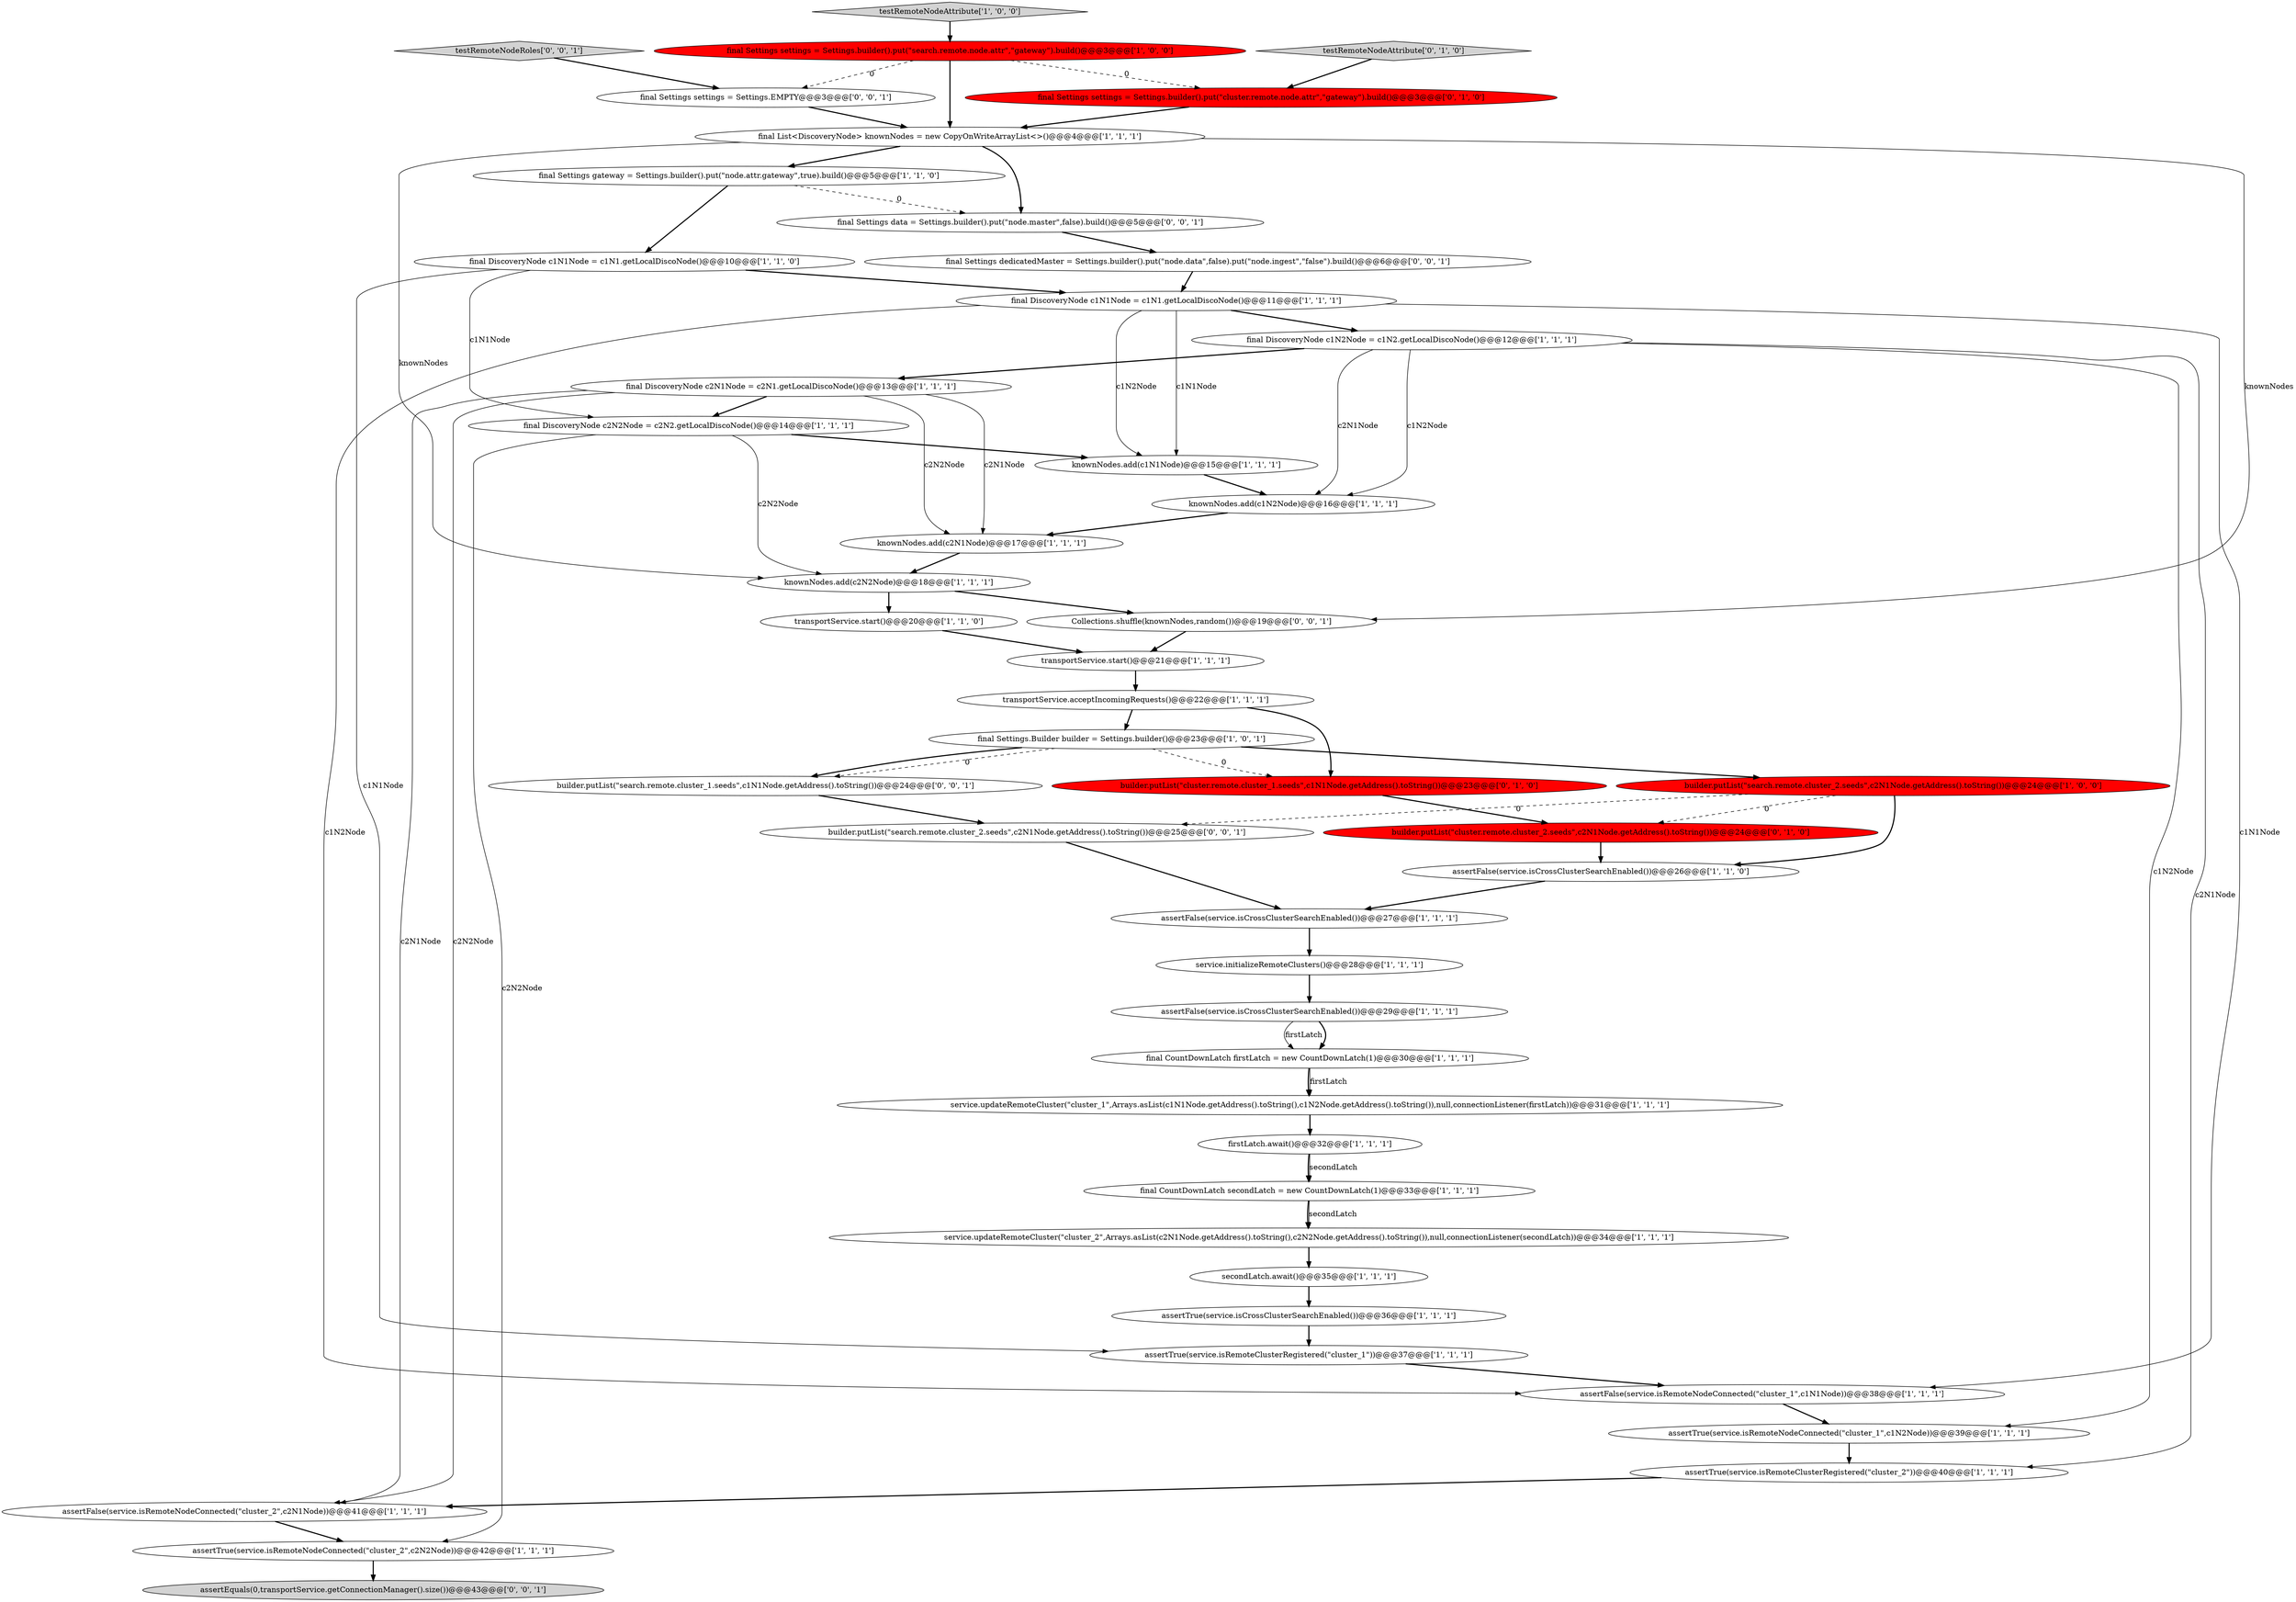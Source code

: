 digraph {
18 [style = filled, label = "assertFalse(service.isRemoteNodeConnected(\"cluster_2\",c2N1Node))@@@41@@@['1', '1', '1']", fillcolor = white, shape = ellipse image = "AAA0AAABBB1BBB"];
3 [style = filled, label = "final CountDownLatch firstLatch = new CountDownLatch(1)@@@30@@@['1', '1', '1']", fillcolor = white, shape = ellipse image = "AAA0AAABBB1BBB"];
0 [style = filled, label = "firstLatch.await()@@@32@@@['1', '1', '1']", fillcolor = white, shape = ellipse image = "AAA0AAABBB1BBB"];
37 [style = filled, label = "builder.putList(\"cluster.remote.cluster_2.seeds\",c2N1Node.getAddress().toString())@@@24@@@['0', '1', '0']", fillcolor = red, shape = ellipse image = "AAA1AAABBB2BBB"];
42 [style = filled, label = "builder.putList(\"search.remote.cluster_2.seeds\",c2N1Node.getAddress().toString())@@@25@@@['0', '0', '1']", fillcolor = white, shape = ellipse image = "AAA0AAABBB3BBB"];
23 [style = filled, label = "knownNodes.add(c2N2Node)@@@18@@@['1', '1', '1']", fillcolor = white, shape = ellipse image = "AAA0AAABBB1BBB"];
2 [style = filled, label = "knownNodes.add(c2N1Node)@@@17@@@['1', '1', '1']", fillcolor = white, shape = ellipse image = "AAA0AAABBB1BBB"];
25 [style = filled, label = "transportService.start()@@@20@@@['1', '1', '0']", fillcolor = white, shape = ellipse image = "AAA0AAABBB1BBB"];
43 [style = filled, label = "assertEquals(0,transportService.getConnectionManager().size())@@@43@@@['0', '0', '1']", fillcolor = lightgray, shape = ellipse image = "AAA0AAABBB3BBB"];
29 [style = filled, label = "service.updateRemoteCluster(\"cluster_2\",Arrays.asList(c2N1Node.getAddress().toString(),c2N2Node.getAddress().toString()),null,connectionListener(secondLatch))@@@34@@@['1', '1', '1']", fillcolor = white, shape = ellipse image = "AAA0AAABBB1BBB"];
33 [style = filled, label = "assertTrue(service.isRemoteClusterRegistered(\"cluster_2\"))@@@40@@@['1', '1', '1']", fillcolor = white, shape = ellipse image = "AAA0AAABBB1BBB"];
24 [style = filled, label = "final List<DiscoveryNode> knownNodes = new CopyOnWriteArrayList<>()@@@4@@@['1', '1', '1']", fillcolor = white, shape = ellipse image = "AAA0AAABBB1BBB"];
10 [style = filled, label = "final DiscoveryNode c1N2Node = c1N2.getLocalDiscoNode()@@@12@@@['1', '1', '1']", fillcolor = white, shape = ellipse image = "AAA0AAABBB1BBB"];
27 [style = filled, label = "service.updateRemoteCluster(\"cluster_1\",Arrays.asList(c1N1Node.getAddress().toString(),c1N2Node.getAddress().toString()),null,connectionListener(firstLatch))@@@31@@@['1', '1', '1']", fillcolor = white, shape = ellipse image = "AAA0AAABBB1BBB"];
31 [style = filled, label = "builder.putList(\"search.remote.cluster_2.seeds\",c2N1Node.getAddress().toString())@@@24@@@['1', '0', '0']", fillcolor = red, shape = ellipse image = "AAA1AAABBB1BBB"];
39 [style = filled, label = "final Settings settings = Settings.EMPTY@@@3@@@['0', '0', '1']", fillcolor = white, shape = ellipse image = "AAA0AAABBB3BBB"];
5 [style = filled, label = "final DiscoveryNode c2N1Node = c2N1.getLocalDiscoNode()@@@13@@@['1', '1', '1']", fillcolor = white, shape = ellipse image = "AAA0AAABBB1BBB"];
45 [style = filled, label = "final Settings dedicatedMaster = Settings.builder().put(\"node.data\",false).put(\"node.ingest\",\"false\").build()@@@6@@@['0', '0', '1']", fillcolor = white, shape = ellipse image = "AAA0AAABBB3BBB"];
6 [style = filled, label = "service.initializeRemoteClusters()@@@28@@@['1', '1', '1']", fillcolor = white, shape = ellipse image = "AAA0AAABBB1BBB"];
41 [style = filled, label = "builder.putList(\"search.remote.cluster_1.seeds\",c1N1Node.getAddress().toString())@@@24@@@['0', '0', '1']", fillcolor = white, shape = ellipse image = "AAA0AAABBB3BBB"];
16 [style = filled, label = "assertTrue(service.isCrossClusterSearchEnabled())@@@36@@@['1', '1', '1']", fillcolor = white, shape = ellipse image = "AAA0AAABBB1BBB"];
35 [style = filled, label = "testRemoteNodeAttribute['0', '1', '0']", fillcolor = lightgray, shape = diamond image = "AAA0AAABBB2BBB"];
46 [style = filled, label = "testRemoteNodeRoles['0', '0', '1']", fillcolor = lightgray, shape = diamond image = "AAA0AAABBB3BBB"];
21 [style = filled, label = "transportService.start()@@@21@@@['1', '1', '1']", fillcolor = white, shape = ellipse image = "AAA0AAABBB1BBB"];
30 [style = filled, label = "testRemoteNodeAttribute['1', '0', '0']", fillcolor = lightgray, shape = diamond image = "AAA0AAABBB1BBB"];
38 [style = filled, label = "builder.putList(\"cluster.remote.cluster_1.seeds\",c1N1Node.getAddress().toString())@@@23@@@['0', '1', '0']", fillcolor = red, shape = ellipse image = "AAA1AAABBB2BBB"];
22 [style = filled, label = "final DiscoveryNode c1N1Node = c1N1.getLocalDiscoNode()@@@11@@@['1', '1', '1']", fillcolor = white, shape = ellipse image = "AAA0AAABBB1BBB"];
20 [style = filled, label = "assertTrue(service.isRemoteClusterRegistered(\"cluster_1\"))@@@37@@@['1', '1', '1']", fillcolor = white, shape = ellipse image = "AAA0AAABBB1BBB"];
13 [style = filled, label = "knownNodes.add(c1N2Node)@@@16@@@['1', '1', '1']", fillcolor = white, shape = ellipse image = "AAA0AAABBB1BBB"];
28 [style = filled, label = "secondLatch.await()@@@35@@@['1', '1', '1']", fillcolor = white, shape = ellipse image = "AAA0AAABBB1BBB"];
7 [style = filled, label = "transportService.acceptIncomingRequests()@@@22@@@['1', '1', '1']", fillcolor = white, shape = ellipse image = "AAA0AAABBB1BBB"];
4 [style = filled, label = "assertTrue(service.isRemoteNodeConnected(\"cluster_1\",c1N2Node))@@@39@@@['1', '1', '1']", fillcolor = white, shape = ellipse image = "AAA0AAABBB1BBB"];
36 [style = filled, label = "final Settings settings = Settings.builder().put(\"cluster.remote.node.attr\",\"gateway\").build()@@@3@@@['0', '1', '0']", fillcolor = red, shape = ellipse image = "AAA1AAABBB2BBB"];
44 [style = filled, label = "final Settings data = Settings.builder().put(\"node.master\",false).build()@@@5@@@['0', '0', '1']", fillcolor = white, shape = ellipse image = "AAA0AAABBB3BBB"];
17 [style = filled, label = "final DiscoveryNode c2N2Node = c2N2.getLocalDiscoNode()@@@14@@@['1', '1', '1']", fillcolor = white, shape = ellipse image = "AAA0AAABBB1BBB"];
15 [style = filled, label = "assertFalse(service.isCrossClusterSearchEnabled())@@@27@@@['1', '1', '1']", fillcolor = white, shape = ellipse image = "AAA0AAABBB1BBB"];
12 [style = filled, label = "assertFalse(service.isCrossClusterSearchEnabled())@@@26@@@['1', '1', '0']", fillcolor = white, shape = ellipse image = "AAA0AAABBB1BBB"];
9 [style = filled, label = "final DiscoveryNode c1N1Node = c1N1.getLocalDiscoNode()@@@10@@@['1', '1', '0']", fillcolor = white, shape = ellipse image = "AAA0AAABBB1BBB"];
11 [style = filled, label = "knownNodes.add(c1N1Node)@@@15@@@['1', '1', '1']", fillcolor = white, shape = ellipse image = "AAA0AAABBB1BBB"];
32 [style = filled, label = "assertFalse(service.isRemoteNodeConnected(\"cluster_1\",c1N1Node))@@@38@@@['1', '1', '1']", fillcolor = white, shape = ellipse image = "AAA0AAABBB1BBB"];
40 [style = filled, label = "Collections.shuffle(knownNodes,random())@@@19@@@['0', '0', '1']", fillcolor = white, shape = ellipse image = "AAA0AAABBB3BBB"];
1 [style = filled, label = "final CountDownLatch secondLatch = new CountDownLatch(1)@@@33@@@['1', '1', '1']", fillcolor = white, shape = ellipse image = "AAA0AAABBB1BBB"];
19 [style = filled, label = "final Settings gateway = Settings.builder().put(\"node.attr.gateway\",true).build()@@@5@@@['1', '1', '0']", fillcolor = white, shape = ellipse image = "AAA0AAABBB1BBB"];
26 [style = filled, label = "final Settings.Builder builder = Settings.builder()@@@23@@@['1', '0', '1']", fillcolor = white, shape = ellipse image = "AAA0AAABBB1BBB"];
8 [style = filled, label = "assertFalse(service.isCrossClusterSearchEnabled())@@@29@@@['1', '1', '1']", fillcolor = white, shape = ellipse image = "AAA0AAABBB1BBB"];
14 [style = filled, label = "assertTrue(service.isRemoteNodeConnected(\"cluster_2\",c2N2Node))@@@42@@@['1', '1', '1']", fillcolor = white, shape = ellipse image = "AAA0AAABBB1BBB"];
34 [style = filled, label = "final Settings settings = Settings.builder().put(\"search.remote.node.attr\",\"gateway\").build()@@@3@@@['1', '0', '0']", fillcolor = red, shape = ellipse image = "AAA1AAABBB1BBB"];
9->22 [style = bold, label=""];
23->25 [style = bold, label=""];
42->15 [style = bold, label=""];
0->1 [style = solid, label="secondLatch"];
24->19 [style = bold, label=""];
27->0 [style = bold, label=""];
5->18 [style = solid, label="c2N1Node"];
3->27 [style = solid, label="firstLatch"];
26->38 [style = dashed, label="0"];
24->40 [style = solid, label="knownNodes"];
22->32 [style = solid, label="c1N2Node"];
8->3 [style = bold, label=""];
12->15 [style = bold, label=""];
24->44 [style = bold, label=""];
5->18 [style = solid, label="c2N2Node"];
20->32 [style = bold, label=""];
39->24 [style = bold, label=""];
15->6 [style = bold, label=""];
30->34 [style = bold, label=""];
31->42 [style = dashed, label="0"];
46->39 [style = bold, label=""];
17->23 [style = solid, label="c2N2Node"];
31->37 [style = dashed, label="0"];
4->33 [style = bold, label=""];
9->20 [style = solid, label="c1N1Node"];
5->17 [style = bold, label=""];
28->16 [style = bold, label=""];
10->33 [style = solid, label="c2N1Node"];
1->29 [style = solid, label="secondLatch"];
31->12 [style = bold, label=""];
14->43 [style = bold, label=""];
26->41 [style = dashed, label="0"];
37->12 [style = bold, label=""];
3->27 [style = bold, label=""];
7->26 [style = bold, label=""];
29->28 [style = bold, label=""];
19->44 [style = dashed, label="0"];
2->23 [style = bold, label=""];
7->38 [style = bold, label=""];
26->41 [style = bold, label=""];
26->31 [style = bold, label=""];
22->11 [style = solid, label="c1N1Node"];
34->24 [style = bold, label=""];
10->5 [style = bold, label=""];
36->24 [style = bold, label=""];
22->32 [style = solid, label="c1N1Node"];
33->18 [style = bold, label=""];
19->9 [style = bold, label=""];
38->37 [style = bold, label=""];
24->23 [style = solid, label="knownNodes"];
10->13 [style = solid, label="c1N2Node"];
45->22 [style = bold, label=""];
0->1 [style = bold, label=""];
23->40 [style = bold, label=""];
34->39 [style = dashed, label="0"];
5->2 [style = solid, label="c2N1Node"];
11->13 [style = bold, label=""];
6->8 [style = bold, label=""];
10->13 [style = solid, label="c2N1Node"];
22->10 [style = bold, label=""];
5->2 [style = solid, label="c2N2Node"];
17->14 [style = solid, label="c2N2Node"];
10->4 [style = solid, label="c1N2Node"];
21->7 [style = bold, label=""];
34->36 [style = dashed, label="0"];
32->4 [style = bold, label=""];
22->11 [style = solid, label="c1N2Node"];
35->36 [style = bold, label=""];
1->29 [style = bold, label=""];
8->3 [style = solid, label="firstLatch"];
16->20 [style = bold, label=""];
44->45 [style = bold, label=""];
9->17 [style = solid, label="c1N1Node"];
18->14 [style = bold, label=""];
41->42 [style = bold, label=""];
40->21 [style = bold, label=""];
25->21 [style = bold, label=""];
13->2 [style = bold, label=""];
17->11 [style = bold, label=""];
}
